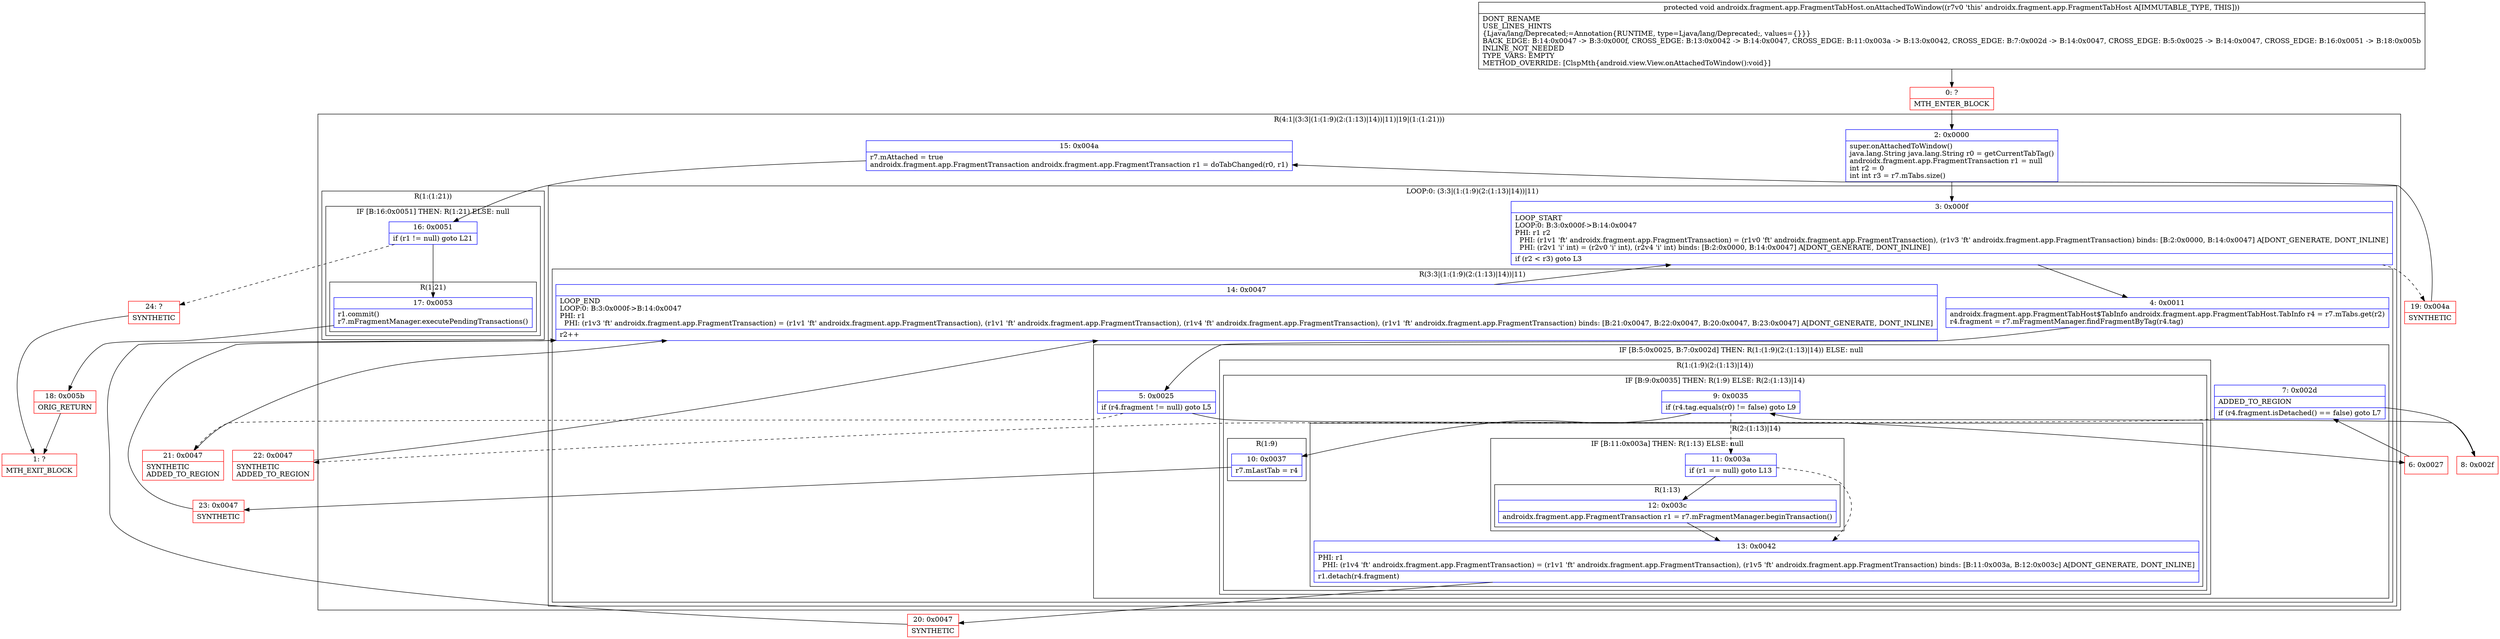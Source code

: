 digraph "CFG forandroidx.fragment.app.FragmentTabHost.onAttachedToWindow()V" {
subgraph cluster_Region_279819007 {
label = "R(4:1|(3:3|(1:(1:9)(2:(1:13)|14))|11)|19|(1:(1:21)))";
node [shape=record,color=blue];
Node_2 [shape=record,label="{2\:\ 0x0000|super.onAttachedToWindow()\ljava.lang.String java.lang.String r0 = getCurrentTabTag()\landroidx.fragment.app.FragmentTransaction r1 = null\lint r2 = 0\lint int r3 = r7.mTabs.size()\l}"];
subgraph cluster_LoopRegion_341265110 {
label = "LOOP:0: (3:3|(1:(1:9)(2:(1:13)|14))|11)";
node [shape=record,color=blue];
Node_3 [shape=record,label="{3\:\ 0x000f|LOOP_START\lLOOP:0: B:3:0x000f\-\>B:14:0x0047\lPHI: r1 r2 \l  PHI: (r1v1 'ft' androidx.fragment.app.FragmentTransaction) = (r1v0 'ft' androidx.fragment.app.FragmentTransaction), (r1v3 'ft' androidx.fragment.app.FragmentTransaction) binds: [B:2:0x0000, B:14:0x0047] A[DONT_GENERATE, DONT_INLINE]\l  PHI: (r2v1 'i' int) = (r2v0 'i' int), (r2v4 'i' int) binds: [B:2:0x0000, B:14:0x0047] A[DONT_GENERATE, DONT_INLINE]\l|if (r2 \< r3) goto L3\l}"];
subgraph cluster_Region_1495513645 {
label = "R(3:3|(1:(1:9)(2:(1:13)|14))|11)";
node [shape=record,color=blue];
Node_4 [shape=record,label="{4\:\ 0x0011|androidx.fragment.app.FragmentTabHost$TabInfo androidx.fragment.app.FragmentTabHost.TabInfo r4 = r7.mTabs.get(r2)\lr4.fragment = r7.mFragmentManager.findFragmentByTag(r4.tag)\l}"];
subgraph cluster_IfRegion_835069306 {
label = "IF [B:5:0x0025, B:7:0x002d] THEN: R(1:(1:9)(2:(1:13)|14)) ELSE: null";
node [shape=record,color=blue];
Node_5 [shape=record,label="{5\:\ 0x0025|if (r4.fragment != null) goto L5\l}"];
Node_7 [shape=record,label="{7\:\ 0x002d|ADDED_TO_REGION\l|if (r4.fragment.isDetached() == false) goto L7\l}"];
subgraph cluster_Region_316786918 {
label = "R(1:(1:9)(2:(1:13)|14))";
node [shape=record,color=blue];
subgraph cluster_IfRegion_348547395 {
label = "IF [B:9:0x0035] THEN: R(1:9) ELSE: R(2:(1:13)|14)";
node [shape=record,color=blue];
Node_9 [shape=record,label="{9\:\ 0x0035|if (r4.tag.equals(r0) != false) goto L9\l}"];
subgraph cluster_Region_1970275261 {
label = "R(1:9)";
node [shape=record,color=blue];
Node_10 [shape=record,label="{10\:\ 0x0037|r7.mLastTab = r4\l}"];
}
subgraph cluster_Region_872198555 {
label = "R(2:(1:13)|14)";
node [shape=record,color=blue];
subgraph cluster_IfRegion_1312545001 {
label = "IF [B:11:0x003a] THEN: R(1:13) ELSE: null";
node [shape=record,color=blue];
Node_11 [shape=record,label="{11\:\ 0x003a|if (r1 == null) goto L13\l}"];
subgraph cluster_Region_1843665850 {
label = "R(1:13)";
node [shape=record,color=blue];
Node_12 [shape=record,label="{12\:\ 0x003c|androidx.fragment.app.FragmentTransaction r1 = r7.mFragmentManager.beginTransaction()\l}"];
}
}
Node_13 [shape=record,label="{13\:\ 0x0042|PHI: r1 \l  PHI: (r1v4 'ft' androidx.fragment.app.FragmentTransaction) = (r1v1 'ft' androidx.fragment.app.FragmentTransaction), (r1v5 'ft' androidx.fragment.app.FragmentTransaction) binds: [B:11:0x003a, B:12:0x003c] A[DONT_GENERATE, DONT_INLINE]\l|r1.detach(r4.fragment)\l}"];
}
}
}
}
Node_14 [shape=record,label="{14\:\ 0x0047|LOOP_END\lLOOP:0: B:3:0x000f\-\>B:14:0x0047\lPHI: r1 \l  PHI: (r1v3 'ft' androidx.fragment.app.FragmentTransaction) = (r1v1 'ft' androidx.fragment.app.FragmentTransaction), (r1v1 'ft' androidx.fragment.app.FragmentTransaction), (r1v4 'ft' androidx.fragment.app.FragmentTransaction), (r1v1 'ft' androidx.fragment.app.FragmentTransaction) binds: [B:21:0x0047, B:22:0x0047, B:20:0x0047, B:23:0x0047] A[DONT_GENERATE, DONT_INLINE]\l|r2++\l}"];
}
}
Node_15 [shape=record,label="{15\:\ 0x004a|r7.mAttached = true\landroidx.fragment.app.FragmentTransaction androidx.fragment.app.FragmentTransaction r1 = doTabChanged(r0, r1)\l}"];
subgraph cluster_Region_1800013689 {
label = "R(1:(1:21))";
node [shape=record,color=blue];
subgraph cluster_IfRegion_1238359408 {
label = "IF [B:16:0x0051] THEN: R(1:21) ELSE: null";
node [shape=record,color=blue];
Node_16 [shape=record,label="{16\:\ 0x0051|if (r1 != null) goto L21\l}"];
subgraph cluster_Region_527027643 {
label = "R(1:21)";
node [shape=record,color=blue];
Node_17 [shape=record,label="{17\:\ 0x0053|r1.commit()\lr7.mFragmentManager.executePendingTransactions()\l}"];
}
}
}
}
Node_0 [shape=record,color=red,label="{0\:\ ?|MTH_ENTER_BLOCK\l}"];
Node_6 [shape=record,color=red,label="{6\:\ 0x0027}"];
Node_8 [shape=record,color=red,label="{8\:\ 0x002f}"];
Node_23 [shape=record,color=red,label="{23\:\ 0x0047|SYNTHETIC\l}"];
Node_20 [shape=record,color=red,label="{20\:\ 0x0047|SYNTHETIC\l}"];
Node_22 [shape=record,color=red,label="{22\:\ 0x0047|SYNTHETIC\lADDED_TO_REGION\l}"];
Node_21 [shape=record,color=red,label="{21\:\ 0x0047|SYNTHETIC\lADDED_TO_REGION\l}"];
Node_19 [shape=record,color=red,label="{19\:\ 0x004a|SYNTHETIC\l}"];
Node_18 [shape=record,color=red,label="{18\:\ 0x005b|ORIG_RETURN\l}"];
Node_1 [shape=record,color=red,label="{1\:\ ?|MTH_EXIT_BLOCK\l}"];
Node_24 [shape=record,color=red,label="{24\:\ ?|SYNTHETIC\l}"];
MethodNode[shape=record,label="{protected void androidx.fragment.app.FragmentTabHost.onAttachedToWindow((r7v0 'this' androidx.fragment.app.FragmentTabHost A[IMMUTABLE_TYPE, THIS]))  | DONT_RENAME\lUSE_LINES_HINTS\l\{Ljava\/lang\/Deprecated;=Annotation\{RUNTIME, type=Ljava\/lang\/Deprecated;, values=\{\}\}\}\lBACK_EDGE: B:14:0x0047 \-\> B:3:0x000f, CROSS_EDGE: B:13:0x0042 \-\> B:14:0x0047, CROSS_EDGE: B:11:0x003a \-\> B:13:0x0042, CROSS_EDGE: B:7:0x002d \-\> B:14:0x0047, CROSS_EDGE: B:5:0x0025 \-\> B:14:0x0047, CROSS_EDGE: B:16:0x0051 \-\> B:18:0x005b\lINLINE_NOT_NEEDED\lTYPE_VARS: EMPTY\lMETHOD_OVERRIDE: [ClspMth\{android.view.View.onAttachedToWindow():void\}]\l}"];
MethodNode -> Node_0;Node_2 -> Node_3;
Node_3 -> Node_4;
Node_3 -> Node_19[style=dashed];
Node_4 -> Node_5;
Node_5 -> Node_6;
Node_5 -> Node_21[style=dashed];
Node_7 -> Node_8;
Node_7 -> Node_22[style=dashed];
Node_9 -> Node_10;
Node_9 -> Node_11[style=dashed];
Node_10 -> Node_23;
Node_11 -> Node_12;
Node_11 -> Node_13[style=dashed];
Node_12 -> Node_13;
Node_13 -> Node_20;
Node_14 -> Node_3;
Node_15 -> Node_16;
Node_16 -> Node_17;
Node_16 -> Node_24[style=dashed];
Node_17 -> Node_18;
Node_0 -> Node_2;
Node_6 -> Node_7;
Node_8 -> Node_9;
Node_23 -> Node_14;
Node_20 -> Node_14;
Node_22 -> Node_14;
Node_21 -> Node_14;
Node_19 -> Node_15;
Node_18 -> Node_1;
Node_24 -> Node_1;
}

